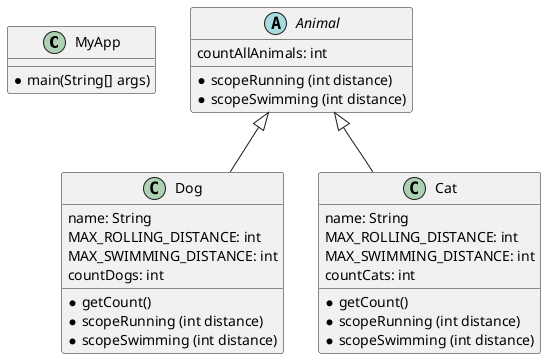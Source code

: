 @startuml
'https://plantuml.com/sequence-diagram


class MyApp {
    *main(String[] args)
}

abstract class Animal {
    countAllAnimals: int

    *scopeRunning (int distance)
    *scopeSwimming (int distance)
}

class Dog {
    name: String
    MAX_ROLLING_DISTANCE: int
    MAX_SWIMMING_DISTANCE: int
    countDogs: int

    *getCount()
    *scopeRunning (int distance)
    *scopeSwimming (int distance)
}

class Cat {
name: String
    MAX_ROLLING_DISTANCE: int
    MAX_SWIMMING_DISTANCE: int
    countCats: int

    *getCount()
    *scopeRunning (int distance)
    *scopeSwimming (int distance)
}

Animal <|-- Dog
Animal <|-- Cat

@enduml